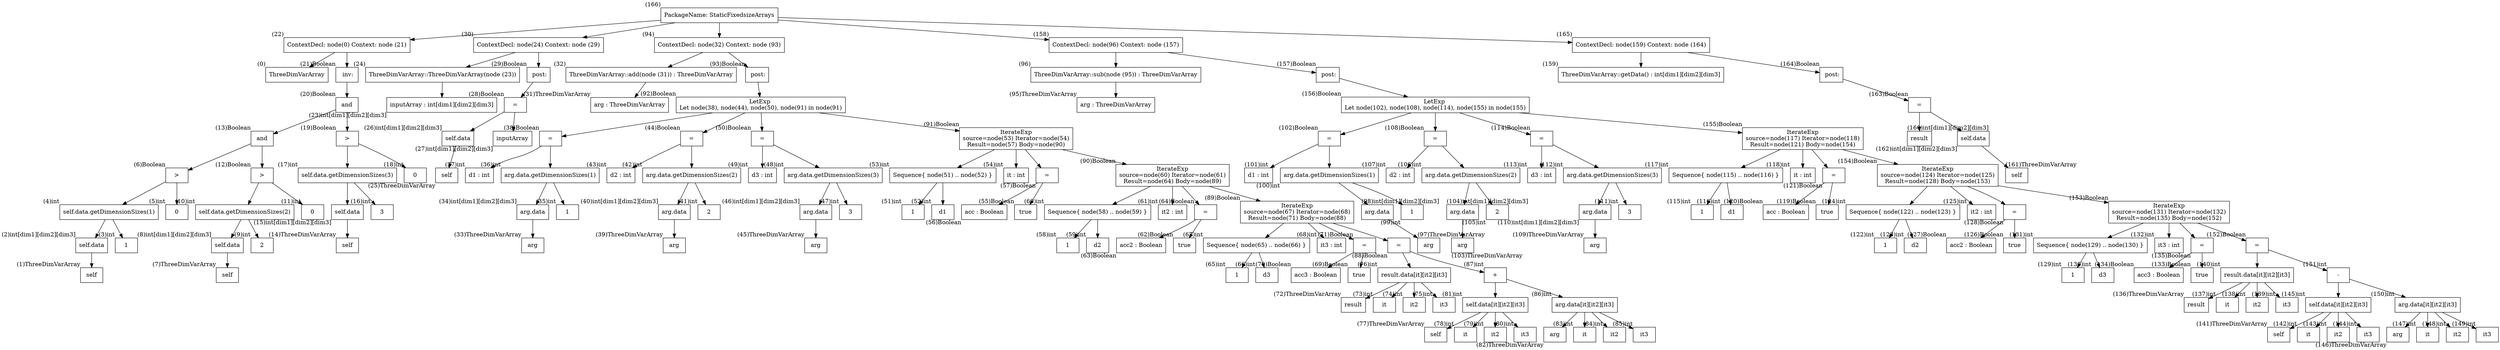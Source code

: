 digraph AST {
  node [shape=box];
  n166 [label="PackageName: StaticFixedsizeArrays", xlabel="(166)"];
  n166 -> n22;
  n166 -> n30;
  n166 -> n94;
  n166 -> n158;
  n166 -> n165;
  n22 [label="ContextDecl: node(0) Context: node (21)", xlabel="(22)"];
  n22 -> n0;
  n22 -> n21;
  n30 [label="ContextDecl: node(24) Context: node (29)", xlabel="(30)"];
  n30 -> n24;
  n30 -> n29;
  n94 [label="ContextDecl: node(32) Context: node (93)", xlabel="(94)"];
  n94 -> n32;
  n94 -> n93;
  n158 [label="ContextDecl: node(96) Context: node (157)", xlabel="(158)"];
  n158 -> n96;
  n158 -> n157;
  n165 [label="ContextDecl: node(159) Context: node (164)", xlabel="(165)"];
  n165 -> n159;
  n165 -> n164;
  n0 [label="ThreeDimVarArray", xlabel="(0)"];
  n21 [label=" inv:", xlabel="(21)Boolean"];
  n21 -> n20;
  n24 [label="ThreeDimVarArray::ThreeDimVarArray(node (23))", xlabel="(24)"];
  n24 -> n23;
  n29 [label=" post:", xlabel="(29)Boolean"];
  n29 -> n28;
  n32 [label="ThreeDimVarArray::add(node (31)) : ThreeDimVarArray", xlabel="(32)"];
  n32 -> n31;
  n93 [label=" post:", xlabel="(93)Boolean"];
  n93 -> n92;
  n96 [label="ThreeDimVarArray::sub(node (95)) : ThreeDimVarArray", xlabel="(96)"];
  n96 -> n95;
  n157 [label=" post:", xlabel="(157)Boolean"];
  n157 -> n156;
  n159 [label="ThreeDimVarArray::getData() : int[dim1][dim2][dim3]", xlabel="(159)"];
  n164 [label=" post:", xlabel="(164)Boolean"];
  n164 -> n163;
  n20 [label="and", xlabel="(20)Boolean"];
  n20 -> n13;
  n20 -> n19;
  n23 [label="inputArray : int[dim1][dim2][dim3]", xlabel="(23)int[dim1][dim2][dim3]"];
  n28 [label="=", xlabel="(28)Boolean"];
  n28 -> n26;
  n28 -> n27;
  n31 [label="arg : ThreeDimVarArray", xlabel="(31)ThreeDimVarArray"];
  n92 [label="LetExp 
Let node(38), node(44), node(50), node(91) in node(91)", xlabel="(92)Boolean"];
  n92 -> n38;
  n92 -> n44;
  n92 -> n50;
  n92 -> n91;
  n95 [label="arg : ThreeDimVarArray", xlabel="(95)ThreeDimVarArray"];
  n156 [label="LetExp 
Let node(102), node(108), node(114), node(155) in node(155)", xlabel="(156)Boolean"];
  n156 -> n102;
  n156 -> n108;
  n156 -> n114;
  n156 -> n155;
  n163 [label="=", xlabel="(163)Boolean"];
  n163 -> n160;
  n163 -> n162;
  n13 [label="and", xlabel="(13)Boolean"];
  n13 -> n6;
  n13 -> n12;
  n19 [label=">", xlabel="(19)Boolean"];
  n19 -> n17;
  n19 -> n18;
  n26 [label="self.data", xlabel="(26)int[dim1][dim2][dim3]"];
  n26 -> n25;
  n27 [label="inputArray", xlabel="(27)int[dim1][dim2][dim3]"];
  n38 [label="=", xlabel="(38)Boolean"];
  n38 -> n37;
  n38 -> n36;
  n44 [label="=", xlabel="(44)Boolean"];
  n44 -> n43;
  n44 -> n42;
  n50 [label="=", xlabel="(50)Boolean"];
  n50 -> n49;
  n50 -> n48;
  n91 [label="IterateExp
source=node(53) Iterator=node(54)
Result=node(57) Body=node(90)", xlabel="(91)Boolean"];
  n91 -> n53;
  n91 -> n54;
  n91 -> n57;
  n91 -> n90;
  n102 [label="=", xlabel="(102)Boolean"];
  n102 -> n101;
  n102 -> n100;
  n108 [label="=", xlabel="(108)Boolean"];
  n108 -> n107;
  n108 -> n106;
  n114 [label="=", xlabel="(114)Boolean"];
  n114 -> n113;
  n114 -> n112;
  n155 [label="IterateExp
source=node(117) Iterator=node(118)
Result=node(121) Body=node(154)", xlabel="(155)Boolean"];
  n155 -> n117;
  n155 -> n118;
  n155 -> n121;
  n155 -> n154;
  n160 [label="result", xlabel="(160)int[dim1][dim2][dim3]"];
  n162 [label="self.data", xlabel="(162)int[dim1][dim2][dim3]"];
  n162 -> n161;
  n6 [label=">", xlabel="(6)Boolean"];
  n6 -> n4;
  n6 -> n5;
  n12 [label=">", xlabel="(12)Boolean"];
  n12 -> n10;
  n12 -> n11;
  n17 [label="self.data.getDimensionSizes(3)", xlabel="(17)int"];
  n17 -> n15;
  n17 -> n16;
  n18 [label="0", xlabel="(18)int"];
  n25 [label="self", xlabel="(25)ThreeDimVarArray"];
  n37 [label="d1 : int", xlabel="(37)int"];
  n36 [label="arg.data.getDimensionSizes(1)", xlabel="(36)int"];
  n36 -> n34;
  n36 -> n35;
  n43 [label="d2 : int", xlabel="(43)int"];
  n42 [label="arg.data.getDimensionSizes(2)", xlabel="(42)int"];
  n42 -> n40;
  n42 -> n41;
  n49 [label="d3 : int", xlabel="(49)int"];
  n48 [label="arg.data.getDimensionSizes(3)", xlabel="(48)int"];
  n48 -> n46;
  n48 -> n47;
  n53 [label="Sequence{ node(51) .. node(52) }", xlabel="(53)int"];
  n53 -> n51;
  n53 -> n52;
  n54 [label="it : int", xlabel="(54)int"];
  n57 [label="=", xlabel="(57)Boolean"];
  n57 -> n56;
  n57 -> n55;
  n90 [label="IterateExp
source=node(60) Iterator=node(61)
Result=node(64) Body=node(89)", xlabel="(90)Boolean"];
  n90 -> n60;
  n90 -> n61;
  n90 -> n64;
  n90 -> n89;
  n101 [label="d1 : int", xlabel="(101)int"];
  n100 [label="arg.data.getDimensionSizes(1)", xlabel="(100)int"];
  n100 -> n98;
  n100 -> n99;
  n107 [label="d2 : int", xlabel="(107)int"];
  n106 [label="arg.data.getDimensionSizes(2)", xlabel="(106)int"];
  n106 -> n104;
  n106 -> n105;
  n113 [label="d3 : int", xlabel="(113)int"];
  n112 [label="arg.data.getDimensionSizes(3)", xlabel="(112)int"];
  n112 -> n110;
  n112 -> n111;
  n117 [label="Sequence{ node(115) .. node(116) }", xlabel="(117)int"];
  n117 -> n115;
  n117 -> n116;
  n118 [label="it : int", xlabel="(118)int"];
  n121 [label="=", xlabel="(121)Boolean"];
  n121 -> n120;
  n121 -> n119;
  n154 [label="IterateExp
source=node(124) Iterator=node(125)
Result=node(128) Body=node(153)", xlabel="(154)Boolean"];
  n154 -> n124;
  n154 -> n125;
  n154 -> n128;
  n154 -> n153;
  n161 [label="self", xlabel="(161)ThreeDimVarArray"];
  n4 [label="self.data.getDimensionSizes(1)", xlabel="(4)int"];
  n4 -> n2;
  n4 -> n3;
  n5 [label="0", xlabel="(5)int"];
  n10 [label="self.data.getDimensionSizes(2)", xlabel="(10)int"];
  n10 -> n8;
  n10 -> n9;
  n11 [label="0", xlabel="(11)int"];
  n15 [label="self.data", xlabel="(15)int[dim1][dim2][dim3]"];
  n15 -> n14;
  n16 [label="3", xlabel="(16)int"];
  n34 [label="arg.data", xlabel="(34)int[dim1][dim2][dim3]"];
  n34 -> n33;
  n35 [label="1", xlabel="(35)int"];
  n40 [label="arg.data", xlabel="(40)int[dim1][dim2][dim3]"];
  n40 -> n39;
  n41 [label="2", xlabel="(41)int"];
  n46 [label="arg.data", xlabel="(46)int[dim1][dim2][dim3]"];
  n46 -> n45;
  n47 [label="3", xlabel="(47)int"];
  n51 [label="1", xlabel="(51)int"];
  n52 [label="d1", xlabel="(52)int"];
  n56 [label="acc : Boolean", xlabel="(56)Boolean"];
  n55 [label="true", xlabel="(55)Boolean"];
  n60 [label="Sequence{ node(58) .. node(59) }", xlabel="(60)int"];
  n60 -> n58;
  n60 -> n59;
  n61 [label="it2 : int", xlabel="(61)int"];
  n64 [label="=", xlabel="(64)Boolean"];
  n64 -> n63;
  n64 -> n62;
  n89 [label="IterateExp
source=node(67) Iterator=node(68)
Result=node(71) Body=node(88)", xlabel="(89)Boolean"];
  n89 -> n67;
  n89 -> n68;
  n89 -> n71;
  n89 -> n88;
  n98 [label="arg.data", xlabel="(98)int[dim1][dim2][dim3]"];
  n98 -> n97;
  n99 [label="1", xlabel="(99)int"];
  n104 [label="arg.data", xlabel="(104)int[dim1][dim2][dim3]"];
  n104 -> n103;
  n105 [label="2", xlabel="(105)int"];
  n110 [label="arg.data", xlabel="(110)int[dim1][dim2][dim3]"];
  n110 -> n109;
  n111 [label="3", xlabel="(111)int"];
  n115 [label="1", xlabel="(115)int"];
  n116 [label="d1", xlabel="(116)int"];
  n120 [label="acc : Boolean", xlabel="(120)Boolean"];
  n119 [label="true", xlabel="(119)Boolean"];
  n124 [label="Sequence{ node(122) .. node(123) }", xlabel="(124)int"];
  n124 -> n122;
  n124 -> n123;
  n125 [label="it2 : int", xlabel="(125)int"];
  n128 [label="=", xlabel="(128)Boolean"];
  n128 -> n127;
  n128 -> n126;
  n153 [label="IterateExp
source=node(131) Iterator=node(132)
Result=node(135) Body=node(152)", xlabel="(153)Boolean"];
  n153 -> n131;
  n153 -> n132;
  n153 -> n135;
  n153 -> n152;
  n2 [label="self.data", xlabel="(2)int[dim1][dim2][dim3]"];
  n2 -> n1;
  n3 [label="1", xlabel="(3)int"];
  n8 [label="self.data", xlabel="(8)int[dim1][dim2][dim3]"];
  n8 -> n7;
  n9 [label="2", xlabel="(9)int"];
  n14 [label="self", xlabel="(14)ThreeDimVarArray"];
  n33 [label="arg", xlabel="(33)ThreeDimVarArray"];
  n39 [label="arg", xlabel="(39)ThreeDimVarArray"];
  n45 [label="arg", xlabel="(45)ThreeDimVarArray"];
  n58 [label="1", xlabel="(58)int"];
  n59 [label="d2", xlabel="(59)int"];
  n63 [label="acc2 : Boolean", xlabel="(63)Boolean"];
  n62 [label="true", xlabel="(62)Boolean"];
  n67 [label="Sequence{ node(65) .. node(66) }", xlabel="(67)int"];
  n67 -> n65;
  n67 -> n66;
  n68 [label="it3 : int", xlabel="(68)int"];
  n71 [label="=", xlabel="(71)Boolean"];
  n71 -> n70;
  n71 -> n69;
  n88 [label="=", xlabel="(88)Boolean"];
  n88 -> n76;
  n88 -> n87;
  n97 [label="arg", xlabel="(97)ThreeDimVarArray"];
  n103 [label="arg", xlabel="(103)ThreeDimVarArray"];
  n109 [label="arg", xlabel="(109)ThreeDimVarArray"];
  n122 [label="1", xlabel="(122)int"];
  n123 [label="d2", xlabel="(123)int"];
  n127 [label="acc2 : Boolean", xlabel="(127)Boolean"];
  n126 [label="true", xlabel="(126)Boolean"];
  n131 [label="Sequence{ node(129) .. node(130) }", xlabel="(131)int"];
  n131 -> n129;
  n131 -> n130;
  n132 [label="it3 : int", xlabel="(132)int"];
  n135 [label="=", xlabel="(135)Boolean"];
  n135 -> n134;
  n135 -> n133;
  n152 [label="=", xlabel="(152)Boolean"];
  n152 -> n140;
  n152 -> n151;
  n1 [label="self", xlabel="(1)ThreeDimVarArray"];
  n7 [label="self", xlabel="(7)ThreeDimVarArray"];
  n65 [label="1", xlabel="(65)int"];
  n66 [label="d3", xlabel="(66)int"];
  n70 [label="acc3 : Boolean", xlabel="(70)Boolean"];
  n69 [label="true", xlabel="(69)Boolean"];
  n76 [label="result.data[it][it2][it3]", xlabel="(76)int"];
  n76 -> n72;
  n76 -> n73;
  n76 -> n74;
  n76 -> n75;
  n87 [label="+", xlabel="(87)int"];
  n87 -> n81;
  n87 -> n86;
  n129 [label="1", xlabel="(129)int"];
  n130 [label="d3", xlabel="(130)int"];
  n134 [label="acc3 : Boolean", xlabel="(134)Boolean"];
  n133 [label="true", xlabel="(133)Boolean"];
  n140 [label="result.data[it][it2][it3]", xlabel="(140)int"];
  n140 -> n136;
  n140 -> n137;
  n140 -> n138;
  n140 -> n139;
  n151 [label="-", xlabel="(151)int"];
  n151 -> n145;
  n151 -> n150;
  n72 [label="result", xlabel="(72)ThreeDimVarArray"];
  n73 [label="it", xlabel="(73)int"];
  n74 [label="it2", xlabel="(74)int"];
  n75 [label="it3", xlabel="(75)int"];
  n81 [label="self.data[it][it2][it3]", xlabel="(81)int"];
  n81 -> n77;
  n81 -> n78;
  n81 -> n79;
  n81 -> n80;
  n86 [label="arg.data[it][it2][it3]", xlabel="(86)int"];
  n86 -> n82;
  n86 -> n83;
  n86 -> n84;
  n86 -> n85;
  n136 [label="result", xlabel="(136)ThreeDimVarArray"];
  n137 [label="it", xlabel="(137)int"];
  n138 [label="it2", xlabel="(138)int"];
  n139 [label="it3", xlabel="(139)int"];
  n145 [label="self.data[it][it2][it3]", xlabel="(145)int"];
  n145 -> n141;
  n145 -> n142;
  n145 -> n143;
  n145 -> n144;
  n150 [label="arg.data[it][it2][it3]", xlabel="(150)int"];
  n150 -> n146;
  n150 -> n147;
  n150 -> n148;
  n150 -> n149;
  n77 [label="self", xlabel="(77)ThreeDimVarArray"];
  n78 [label="it", xlabel="(78)int"];
  n79 [label="it2", xlabel="(79)int"];
  n80 [label="it3", xlabel="(80)int"];
  n82 [label="arg", xlabel="(82)ThreeDimVarArray"];
  n83 [label="it", xlabel="(83)int"];
  n84 [label="it2", xlabel="(84)int"];
  n85 [label="it3", xlabel="(85)int"];
  n141 [label="self", xlabel="(141)ThreeDimVarArray"];
  n142 [label="it", xlabel="(142)int"];
  n143 [label="it2", xlabel="(143)int"];
  n144 [label="it3", xlabel="(144)int"];
  n146 [label="arg", xlabel="(146)ThreeDimVarArray"];
  n147 [label="it", xlabel="(147)int"];
  n148 [label="it2", xlabel="(148)int"];
  n149 [label="it3", xlabel="(149)int"];
}
